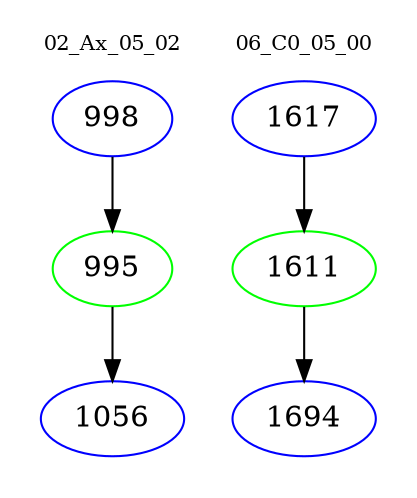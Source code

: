 digraph{
subgraph cluster_0 {
color = white
label = "02_Ax_05_02";
fontsize=10;
T0_998 [label="998", color="blue"]
T0_998 -> T0_995 [color="black"]
T0_995 [label="995", color="green"]
T0_995 -> T0_1056 [color="black"]
T0_1056 [label="1056", color="blue"]
}
subgraph cluster_1 {
color = white
label = "06_C0_05_00";
fontsize=10;
T1_1617 [label="1617", color="blue"]
T1_1617 -> T1_1611 [color="black"]
T1_1611 [label="1611", color="green"]
T1_1611 -> T1_1694 [color="black"]
T1_1694 [label="1694", color="blue"]
}
}
